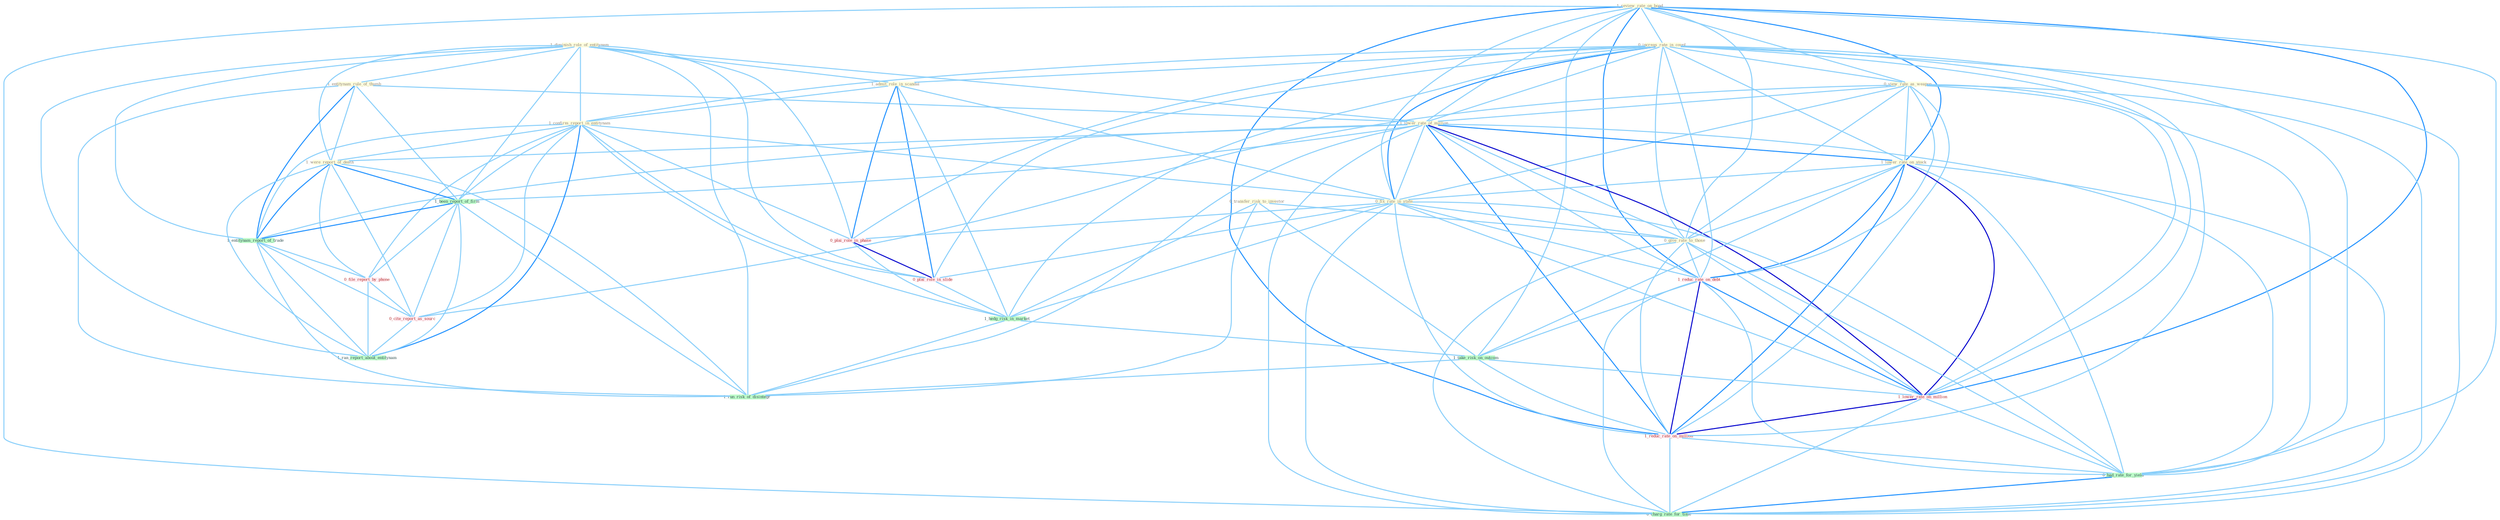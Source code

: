 Graph G{ 
    node
    [shape=polygon,style=filled,width=.5,height=.06,color="#BDFCC9",fixedsize=true,fontsize=4,
    fontcolor="#2f4f4f"];
    {node
    [color="#ffffe0", fontcolor="#8b7d6b"] "1_review_rate_on_bond " "1_diminish_role_of_entitynam " "0_transfer_risk_to_investor " "0_increas_rate_in_coupl " "1_entitynam_rule_of_thumb " "1_admit_role_in_scandal " "0_view_rate_as_weapon " "1_lower_rate_of_million " "1_confirm_report_in_entitynam " "1_were_report_of_death " "1_lower_rate_on_stock " "0_fix_rate_in_state " "0_give_rate_to_those "}
{node [color="#fff0f5", fontcolor="#b22222"] "1_reduc_rate_on_debt " "0_plai_role_in_phase " "0_plai_role_in_slide " "0_file_report_by_phone " "0_cite_report_as_sourc " "1_lower_rate_on_million " "1_reduc_rate_on_million "}
edge [color="#B0E2FF"];

	"1_review_rate_on_bond " -- "0_increas_rate_in_coupl " [w="1", color="#87cefa" ];
	"1_review_rate_on_bond " -- "0_view_rate_as_weapon " [w="1", color="#87cefa" ];
	"1_review_rate_on_bond " -- "1_lower_rate_of_million " [w="1", color="#87cefa" ];
	"1_review_rate_on_bond " -- "1_lower_rate_on_stock " [w="2", color="#1e90ff" , len=0.8];
	"1_review_rate_on_bond " -- "0_fix_rate_in_state " [w="1", color="#87cefa" ];
	"1_review_rate_on_bond " -- "0_give_rate_to_those " [w="1", color="#87cefa" ];
	"1_review_rate_on_bond " -- "1_reduc_rate_on_debt " [w="2", color="#1e90ff" , len=0.8];
	"1_review_rate_on_bond " -- "1_take_risk_on_outcom " [w="1", color="#87cefa" ];
	"1_review_rate_on_bond " -- "1_lower_rate_on_million " [w="2", color="#1e90ff" , len=0.8];
	"1_review_rate_on_bond " -- "1_reduc_rate_on_million " [w="2", color="#1e90ff" , len=0.8];
	"1_review_rate_on_bond " -- "0_had_rate_for_yield " [w="1", color="#87cefa" ];
	"1_review_rate_on_bond " -- "0_charg_rate_for_time " [w="1", color="#87cefa" ];
	"1_diminish_role_of_entitynam " -- "1_entitynam_rule_of_thumb " [w="1", color="#87cefa" ];
	"1_diminish_role_of_entitynam " -- "1_admit_role_in_scandal " [w="1", color="#87cefa" ];
	"1_diminish_role_of_entitynam " -- "1_lower_rate_of_million " [w="1", color="#87cefa" ];
	"1_diminish_role_of_entitynam " -- "1_confirm_report_in_entitynam " [w="1", color="#87cefa" ];
	"1_diminish_role_of_entitynam " -- "1_were_report_of_death " [w="1", color="#87cefa" ];
	"1_diminish_role_of_entitynam " -- "0_plai_role_in_phase " [w="1", color="#87cefa" ];
	"1_diminish_role_of_entitynam " -- "1_been_report_of_firm " [w="1", color="#87cefa" ];
	"1_diminish_role_of_entitynam " -- "0_plai_role_in_slide " [w="1", color="#87cefa" ];
	"1_diminish_role_of_entitynam " -- "1_entitynam_report_of_trade " [w="1", color="#87cefa" ];
	"1_diminish_role_of_entitynam " -- "1_run_risk_of_disintegr " [w="1", color="#87cefa" ];
	"1_diminish_role_of_entitynam " -- "1_ran_report_about_entitynam " [w="1", color="#87cefa" ];
	"0_transfer_risk_to_investor " -- "0_give_rate_to_those " [w="1", color="#87cefa" ];
	"0_transfer_risk_to_investor " -- "1_hedg_risk_in_market " [w="1", color="#87cefa" ];
	"0_transfer_risk_to_investor " -- "1_take_risk_on_outcom " [w="1", color="#87cefa" ];
	"0_transfer_risk_to_investor " -- "1_run_risk_of_disintegr " [w="1", color="#87cefa" ];
	"0_increas_rate_in_coupl " -- "1_admit_role_in_scandal " [w="1", color="#87cefa" ];
	"0_increas_rate_in_coupl " -- "0_view_rate_as_weapon " [w="1", color="#87cefa" ];
	"0_increas_rate_in_coupl " -- "1_lower_rate_of_million " [w="1", color="#87cefa" ];
	"0_increas_rate_in_coupl " -- "1_confirm_report_in_entitynam " [w="1", color="#87cefa" ];
	"0_increas_rate_in_coupl " -- "1_lower_rate_on_stock " [w="1", color="#87cefa" ];
	"0_increas_rate_in_coupl " -- "0_fix_rate_in_state " [w="2", color="#1e90ff" , len=0.8];
	"0_increas_rate_in_coupl " -- "0_give_rate_to_those " [w="1", color="#87cefa" ];
	"0_increas_rate_in_coupl " -- "1_reduc_rate_on_debt " [w="1", color="#87cefa" ];
	"0_increas_rate_in_coupl " -- "0_plai_role_in_phase " [w="1", color="#87cefa" ];
	"0_increas_rate_in_coupl " -- "0_plai_role_in_slide " [w="1", color="#87cefa" ];
	"0_increas_rate_in_coupl " -- "1_hedg_risk_in_market " [w="1", color="#87cefa" ];
	"0_increas_rate_in_coupl " -- "1_lower_rate_on_million " [w="1", color="#87cefa" ];
	"0_increas_rate_in_coupl " -- "1_reduc_rate_on_million " [w="1", color="#87cefa" ];
	"0_increas_rate_in_coupl " -- "0_had_rate_for_yield " [w="1", color="#87cefa" ];
	"0_increas_rate_in_coupl " -- "0_charg_rate_for_time " [w="1", color="#87cefa" ];
	"1_entitynam_rule_of_thumb " -- "1_lower_rate_of_million " [w="1", color="#87cefa" ];
	"1_entitynam_rule_of_thumb " -- "1_were_report_of_death " [w="1", color="#87cefa" ];
	"1_entitynam_rule_of_thumb " -- "1_been_report_of_firm " [w="1", color="#87cefa" ];
	"1_entitynam_rule_of_thumb " -- "1_entitynam_report_of_trade " [w="2", color="#1e90ff" , len=0.8];
	"1_entitynam_rule_of_thumb " -- "1_run_risk_of_disintegr " [w="1", color="#87cefa" ];
	"1_admit_role_in_scandal " -- "1_confirm_report_in_entitynam " [w="1", color="#87cefa" ];
	"1_admit_role_in_scandal " -- "0_fix_rate_in_state " [w="1", color="#87cefa" ];
	"1_admit_role_in_scandal " -- "0_plai_role_in_phase " [w="2", color="#1e90ff" , len=0.8];
	"1_admit_role_in_scandal " -- "0_plai_role_in_slide " [w="2", color="#1e90ff" , len=0.8];
	"1_admit_role_in_scandal " -- "1_hedg_risk_in_market " [w="1", color="#87cefa" ];
	"0_view_rate_as_weapon " -- "1_lower_rate_of_million " [w="1", color="#87cefa" ];
	"0_view_rate_as_weapon " -- "1_lower_rate_on_stock " [w="1", color="#87cefa" ];
	"0_view_rate_as_weapon " -- "0_fix_rate_in_state " [w="1", color="#87cefa" ];
	"0_view_rate_as_weapon " -- "0_give_rate_to_those " [w="1", color="#87cefa" ];
	"0_view_rate_as_weapon " -- "1_reduc_rate_on_debt " [w="1", color="#87cefa" ];
	"0_view_rate_as_weapon " -- "0_cite_report_as_sourc " [w="1", color="#87cefa" ];
	"0_view_rate_as_weapon " -- "1_lower_rate_on_million " [w="1", color="#87cefa" ];
	"0_view_rate_as_weapon " -- "1_reduc_rate_on_million " [w="1", color="#87cefa" ];
	"0_view_rate_as_weapon " -- "0_had_rate_for_yield " [w="1", color="#87cefa" ];
	"0_view_rate_as_weapon " -- "0_charg_rate_for_time " [w="1", color="#87cefa" ];
	"1_lower_rate_of_million " -- "1_were_report_of_death " [w="1", color="#87cefa" ];
	"1_lower_rate_of_million " -- "1_lower_rate_on_stock " [w="2", color="#1e90ff" , len=0.8];
	"1_lower_rate_of_million " -- "0_fix_rate_in_state " [w="1", color="#87cefa" ];
	"1_lower_rate_of_million " -- "0_give_rate_to_those " [w="1", color="#87cefa" ];
	"1_lower_rate_of_million " -- "1_reduc_rate_on_debt " [w="1", color="#87cefa" ];
	"1_lower_rate_of_million " -- "1_been_report_of_firm " [w="1", color="#87cefa" ];
	"1_lower_rate_of_million " -- "1_entitynam_report_of_trade " [w="1", color="#87cefa" ];
	"1_lower_rate_of_million " -- "1_lower_rate_on_million " [w="3", color="#0000cd" , len=0.6];
	"1_lower_rate_of_million " -- "1_reduc_rate_on_million " [w="2", color="#1e90ff" , len=0.8];
	"1_lower_rate_of_million " -- "1_run_risk_of_disintegr " [w="1", color="#87cefa" ];
	"1_lower_rate_of_million " -- "0_had_rate_for_yield " [w="1", color="#87cefa" ];
	"1_lower_rate_of_million " -- "0_charg_rate_for_time " [w="1", color="#87cefa" ];
	"1_confirm_report_in_entitynam " -- "1_were_report_of_death " [w="1", color="#87cefa" ];
	"1_confirm_report_in_entitynam " -- "0_fix_rate_in_state " [w="1", color="#87cefa" ];
	"1_confirm_report_in_entitynam " -- "0_plai_role_in_phase " [w="1", color="#87cefa" ];
	"1_confirm_report_in_entitynam " -- "1_been_report_of_firm " [w="1", color="#87cefa" ];
	"1_confirm_report_in_entitynam " -- "0_plai_role_in_slide " [w="1", color="#87cefa" ];
	"1_confirm_report_in_entitynam " -- "1_entitynam_report_of_trade " [w="1", color="#87cefa" ];
	"1_confirm_report_in_entitynam " -- "1_hedg_risk_in_market " [w="1", color="#87cefa" ];
	"1_confirm_report_in_entitynam " -- "0_file_report_by_phone " [w="1", color="#87cefa" ];
	"1_confirm_report_in_entitynam " -- "0_cite_report_as_sourc " [w="1", color="#87cefa" ];
	"1_confirm_report_in_entitynam " -- "1_ran_report_about_entitynam " [w="2", color="#1e90ff" , len=0.8];
	"1_were_report_of_death " -- "1_been_report_of_firm " [w="2", color="#1e90ff" , len=0.8];
	"1_were_report_of_death " -- "1_entitynam_report_of_trade " [w="2", color="#1e90ff" , len=0.8];
	"1_were_report_of_death " -- "0_file_report_by_phone " [w="1", color="#87cefa" ];
	"1_were_report_of_death " -- "0_cite_report_as_sourc " [w="1", color="#87cefa" ];
	"1_were_report_of_death " -- "1_run_risk_of_disintegr " [w="1", color="#87cefa" ];
	"1_were_report_of_death " -- "1_ran_report_about_entitynam " [w="1", color="#87cefa" ];
	"1_lower_rate_on_stock " -- "0_fix_rate_in_state " [w="1", color="#87cefa" ];
	"1_lower_rate_on_stock " -- "0_give_rate_to_those " [w="1", color="#87cefa" ];
	"1_lower_rate_on_stock " -- "1_reduc_rate_on_debt " [w="2", color="#1e90ff" , len=0.8];
	"1_lower_rate_on_stock " -- "1_take_risk_on_outcom " [w="1", color="#87cefa" ];
	"1_lower_rate_on_stock " -- "1_lower_rate_on_million " [w="3", color="#0000cd" , len=0.6];
	"1_lower_rate_on_stock " -- "1_reduc_rate_on_million " [w="2", color="#1e90ff" , len=0.8];
	"1_lower_rate_on_stock " -- "0_had_rate_for_yield " [w="1", color="#87cefa" ];
	"1_lower_rate_on_stock " -- "0_charg_rate_for_time " [w="1", color="#87cefa" ];
	"0_fix_rate_in_state " -- "0_give_rate_to_those " [w="1", color="#87cefa" ];
	"0_fix_rate_in_state " -- "1_reduc_rate_on_debt " [w="1", color="#87cefa" ];
	"0_fix_rate_in_state " -- "0_plai_role_in_phase " [w="1", color="#87cefa" ];
	"0_fix_rate_in_state " -- "0_plai_role_in_slide " [w="1", color="#87cefa" ];
	"0_fix_rate_in_state " -- "1_hedg_risk_in_market " [w="1", color="#87cefa" ];
	"0_fix_rate_in_state " -- "1_lower_rate_on_million " [w="1", color="#87cefa" ];
	"0_fix_rate_in_state " -- "1_reduc_rate_on_million " [w="1", color="#87cefa" ];
	"0_fix_rate_in_state " -- "0_had_rate_for_yield " [w="1", color="#87cefa" ];
	"0_fix_rate_in_state " -- "0_charg_rate_for_time " [w="1", color="#87cefa" ];
	"0_give_rate_to_those " -- "1_reduc_rate_on_debt " [w="1", color="#87cefa" ];
	"0_give_rate_to_those " -- "1_lower_rate_on_million " [w="1", color="#87cefa" ];
	"0_give_rate_to_those " -- "1_reduc_rate_on_million " [w="1", color="#87cefa" ];
	"0_give_rate_to_those " -- "0_had_rate_for_yield " [w="1", color="#87cefa" ];
	"0_give_rate_to_those " -- "0_charg_rate_for_time " [w="1", color="#87cefa" ];
	"1_reduc_rate_on_debt " -- "1_take_risk_on_outcom " [w="1", color="#87cefa" ];
	"1_reduc_rate_on_debt " -- "1_lower_rate_on_million " [w="2", color="#1e90ff" , len=0.8];
	"1_reduc_rate_on_debt " -- "1_reduc_rate_on_million " [w="3", color="#0000cd" , len=0.6];
	"1_reduc_rate_on_debt " -- "0_had_rate_for_yield " [w="1", color="#87cefa" ];
	"1_reduc_rate_on_debt " -- "0_charg_rate_for_time " [w="1", color="#87cefa" ];
	"0_plai_role_in_phase " -- "0_plai_role_in_slide " [w="3", color="#0000cd" , len=0.6];
	"0_plai_role_in_phase " -- "1_hedg_risk_in_market " [w="1", color="#87cefa" ];
	"1_been_report_of_firm " -- "1_entitynam_report_of_trade " [w="2", color="#1e90ff" , len=0.8];
	"1_been_report_of_firm " -- "0_file_report_by_phone " [w="1", color="#87cefa" ];
	"1_been_report_of_firm " -- "0_cite_report_as_sourc " [w="1", color="#87cefa" ];
	"1_been_report_of_firm " -- "1_run_risk_of_disintegr " [w="1", color="#87cefa" ];
	"1_been_report_of_firm " -- "1_ran_report_about_entitynam " [w="1", color="#87cefa" ];
	"0_plai_role_in_slide " -- "1_hedg_risk_in_market " [w="1", color="#87cefa" ];
	"1_entitynam_report_of_trade " -- "0_file_report_by_phone " [w="1", color="#87cefa" ];
	"1_entitynam_report_of_trade " -- "0_cite_report_as_sourc " [w="1", color="#87cefa" ];
	"1_entitynam_report_of_trade " -- "1_run_risk_of_disintegr " [w="1", color="#87cefa" ];
	"1_entitynam_report_of_trade " -- "1_ran_report_about_entitynam " [w="1", color="#87cefa" ];
	"1_hedg_risk_in_market " -- "1_take_risk_on_outcom " [w="1", color="#87cefa" ];
	"1_hedg_risk_in_market " -- "1_run_risk_of_disintegr " [w="1", color="#87cefa" ];
	"1_take_risk_on_outcom " -- "1_lower_rate_on_million " [w="1", color="#87cefa" ];
	"1_take_risk_on_outcom " -- "1_reduc_rate_on_million " [w="1", color="#87cefa" ];
	"1_take_risk_on_outcom " -- "1_run_risk_of_disintegr " [w="1", color="#87cefa" ];
	"0_file_report_by_phone " -- "0_cite_report_as_sourc " [w="1", color="#87cefa" ];
	"0_file_report_by_phone " -- "1_ran_report_about_entitynam " [w="1", color="#87cefa" ];
	"0_cite_report_as_sourc " -- "1_ran_report_about_entitynam " [w="1", color="#87cefa" ];
	"1_lower_rate_on_million " -- "1_reduc_rate_on_million " [w="3", color="#0000cd" , len=0.6];
	"1_lower_rate_on_million " -- "0_had_rate_for_yield " [w="1", color="#87cefa" ];
	"1_lower_rate_on_million " -- "0_charg_rate_for_time " [w="1", color="#87cefa" ];
	"1_reduc_rate_on_million " -- "0_had_rate_for_yield " [w="1", color="#87cefa" ];
	"1_reduc_rate_on_million " -- "0_charg_rate_for_time " [w="1", color="#87cefa" ];
	"0_had_rate_for_yield " -- "0_charg_rate_for_time " [w="2", color="#1e90ff" , len=0.8];
}